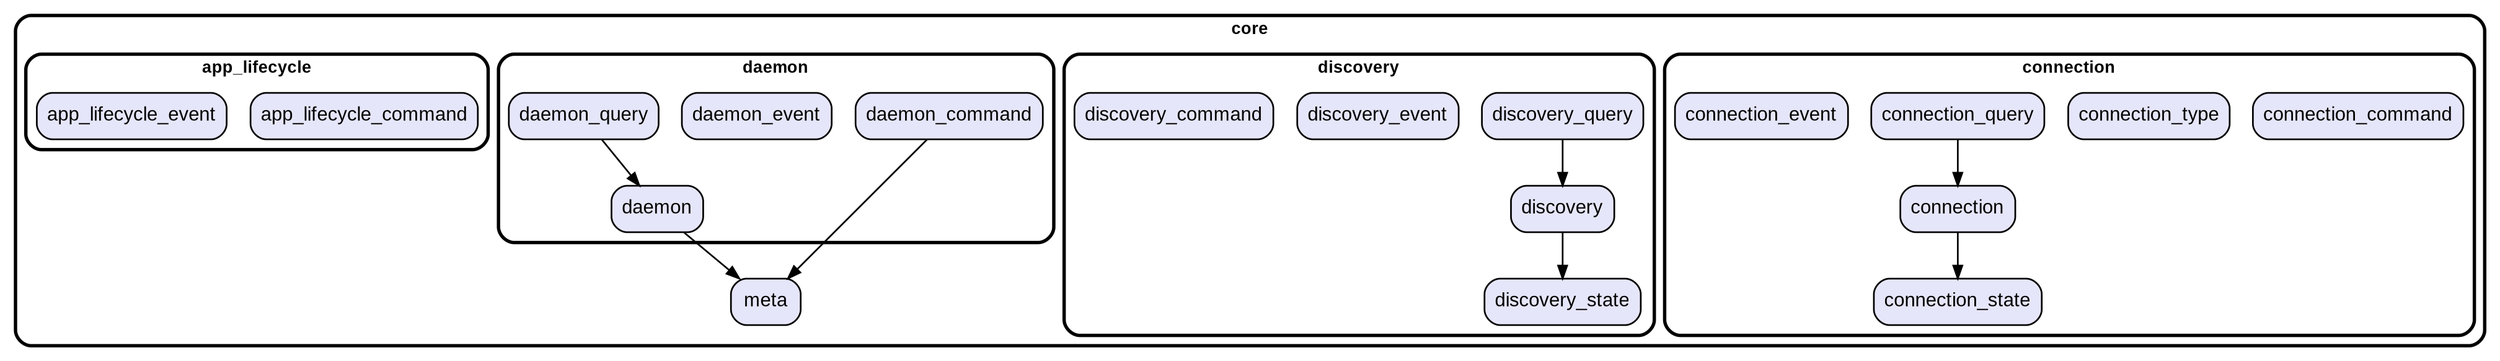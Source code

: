 digraph "" {
  graph [style=rounded fontname="Arial Black" fontsize=13 penwidth=2.6];
  node [shape=rect style="filled,rounded" fontname=Arial fontsize=15 fillcolor=Lavender penwidth=1.3];
  edge [penwidth=1.3];
  "/meta.dart" [label="meta"];
  "/connection/connection_command.dart" [label="connection_command"];
  "/connection/connection_type.dart" [label="connection_type"];
  "/connection/connection.dart" [label="connection"];
  "/connection/connection_state.dart" [label="connection_state"];
  "/connection/connection_query.dart" [label="connection_query"];
  "/connection/connection_event.dart" [label="connection_event"];
  "/discovery/discovery_state.dart" [label="discovery_state"];
  "/discovery/discovery_query.dart" [label="discovery_query"];
  "/discovery/discovery_event.dart" [label="discovery_event"];
  "/discovery/discovery_command.dart" [label="discovery_command"];
  "/discovery/discovery.dart" [label="discovery"];
  "/daemon/daemon.dart" [label="daemon"];
  "/daemon/daemon_query.dart" [label="daemon_query"];
  "/daemon/daemon_event.dart" [label="daemon_event"];
  "/daemon/daemon_command.dart" [label="daemon_command"];
  "/app_lifecycle/app_lifecycle_command.dart" [label="app_lifecycle_command"];
  "/app_lifecycle/app_lifecycle_event.dart" [label="app_lifecycle_event"];
  subgraph "cluster~" {
    label="core";
    "/meta.dart";
    subgraph "cluster~/connection" {
      label="connection";
      "/connection/connection_command.dart";
      "/connection/connection_type.dart";
      "/connection/connection.dart";
      "/connection/connection_state.dart";
      "/connection/connection_query.dart";
      "/connection/connection_event.dart";
    }
    subgraph "cluster~/discovery" {
      label="discovery";
      "/discovery/discovery_state.dart";
      "/discovery/discovery_query.dart";
      "/discovery/discovery_event.dart";
      "/discovery/discovery_command.dart";
      "/discovery/discovery.dart";
    }
    subgraph "cluster~/daemon" {
      label="daemon";
      "/daemon/daemon.dart";
      "/daemon/daemon_query.dart";
      "/daemon/daemon_event.dart";
      "/daemon/daemon_command.dart";
    }
    subgraph "cluster~/app_lifecycle" {
      label="app_lifecycle";
      "/app_lifecycle/app_lifecycle_command.dart";
      "/app_lifecycle/app_lifecycle_event.dart";
    }
  }
  "/connection/connection.dart" -> "/connection/connection_state.dart";
  "/connection/connection_query.dart" -> "/connection/connection.dart";
  "/discovery/discovery_query.dart" -> "/discovery/discovery.dart";
  "/discovery/discovery.dart" -> "/discovery/discovery_state.dart";
  "/daemon/daemon.dart" -> "/meta.dart";
  "/daemon/daemon_query.dart" -> "/daemon/daemon.dart";
  "/daemon/daemon_command.dart" -> "/meta.dart";
}

